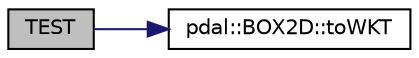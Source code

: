 digraph "TEST"
{
  edge [fontname="Helvetica",fontsize="10",labelfontname="Helvetica",labelfontsize="10"];
  node [fontname="Helvetica",fontsize="10",shape=record];
  rankdir="LR";
  Node1 [label="TEST",height=0.2,width=0.4,color="black", fillcolor="grey75", style="filled", fontcolor="black"];
  Node1 -> Node2 [color="midnightblue",fontsize="10",style="solid",fontname="Helvetica"];
  Node2 [label="pdal::BOX2D::toWKT",height=0.2,width=0.4,color="black", fillcolor="white", style="filled",URL="$classpdal_1_1BOX2D.html#a9ad349ac01cf2f71c532aeaef8389551"];
}
